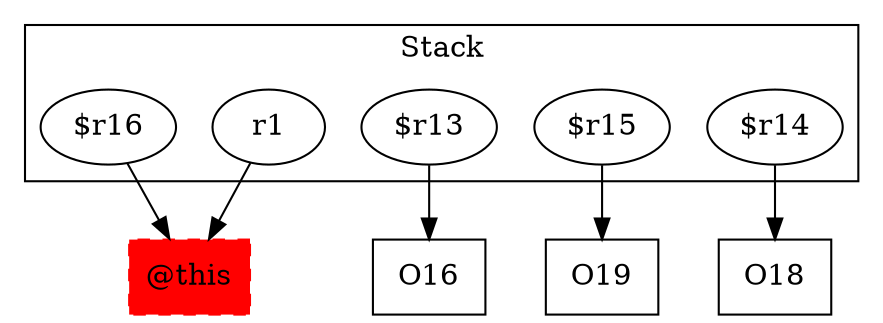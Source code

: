 digraph sample {
  rankDir="LR";
  subgraph cluster_0 {
    label="Stack"
    "r1"; "$r13"; "$r16"; "$r15"; "$r14"; 
  }
  "r1" -> { "@this"[shape=box]};
  "$r13" -> { O16[shape=box]};
  "$r16" -> { "@this"[shape=box]};
  "$r15" -> { O19[shape=box]};
  "$r14" -> { O18[shape=box]};
  "@this"[shape=box, style="filled,dashed"];
  "@this"[color="red"];
}

